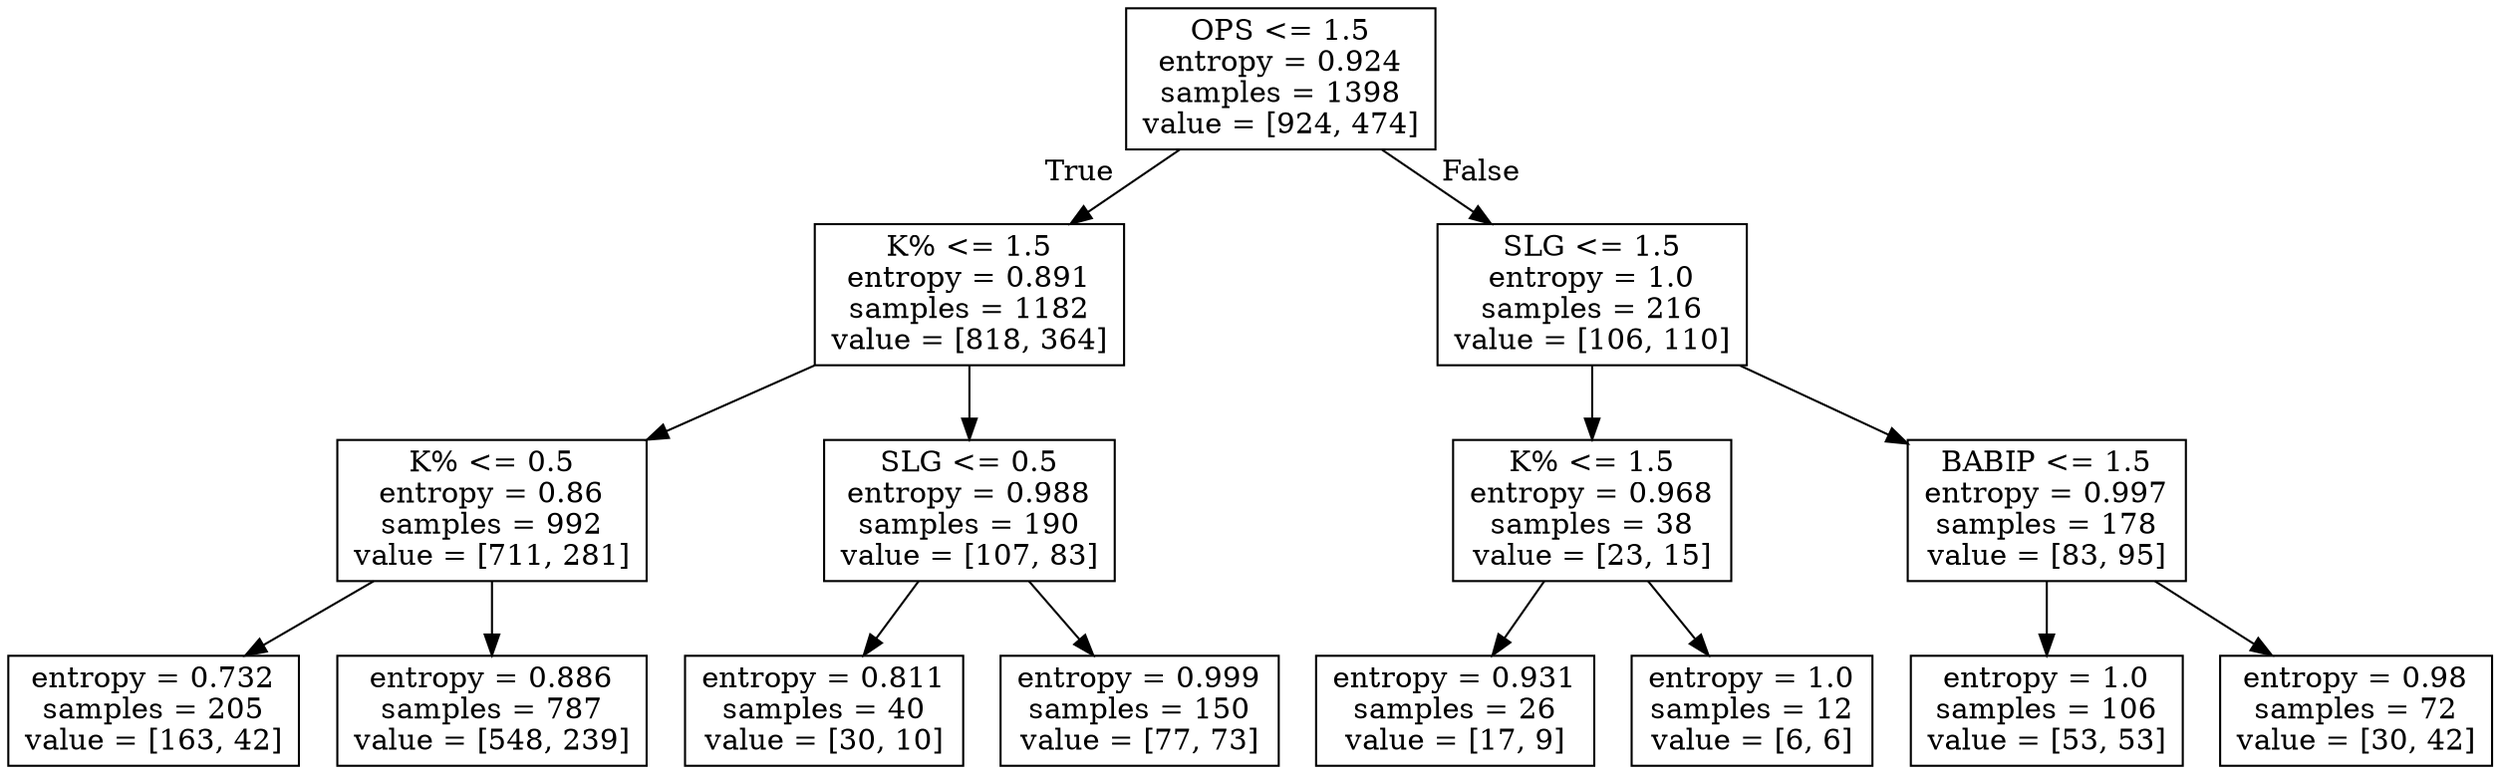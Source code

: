 digraph Tree {
node [shape=box] ;
0 [label="OPS <= 1.5\nentropy = 0.924\nsamples = 1398\nvalue = [924, 474]"] ;
1 [label="K% <= 1.5\nentropy = 0.891\nsamples = 1182\nvalue = [818, 364]"] ;
0 -> 1 [labeldistance=2.5, labelangle=45, headlabel="True"] ;
2 [label="K% <= 0.5\nentropy = 0.86\nsamples = 992\nvalue = [711, 281]"] ;
1 -> 2 ;
3 [label="entropy = 0.732\nsamples = 205\nvalue = [163, 42]"] ;
2 -> 3 ;
4 [label="entropy = 0.886\nsamples = 787\nvalue = [548, 239]"] ;
2 -> 4 ;
5 [label="SLG <= 0.5\nentropy = 0.988\nsamples = 190\nvalue = [107, 83]"] ;
1 -> 5 ;
6 [label="entropy = 0.811\nsamples = 40\nvalue = [30, 10]"] ;
5 -> 6 ;
7 [label="entropy = 0.999\nsamples = 150\nvalue = [77, 73]"] ;
5 -> 7 ;
8 [label="SLG <= 1.5\nentropy = 1.0\nsamples = 216\nvalue = [106, 110]"] ;
0 -> 8 [labeldistance=2.5, labelangle=-45, headlabel="False"] ;
9 [label="K% <= 1.5\nentropy = 0.968\nsamples = 38\nvalue = [23, 15]"] ;
8 -> 9 ;
10 [label="entropy = 0.931\nsamples = 26\nvalue = [17, 9]"] ;
9 -> 10 ;
11 [label="entropy = 1.0\nsamples = 12\nvalue = [6, 6]"] ;
9 -> 11 ;
12 [label="BABIP <= 1.5\nentropy = 0.997\nsamples = 178\nvalue = [83, 95]"] ;
8 -> 12 ;
13 [label="entropy = 1.0\nsamples = 106\nvalue = [53, 53]"] ;
12 -> 13 ;
14 [label="entropy = 0.98\nsamples = 72\nvalue = [30, 42]"] ;
12 -> 14 ;
}